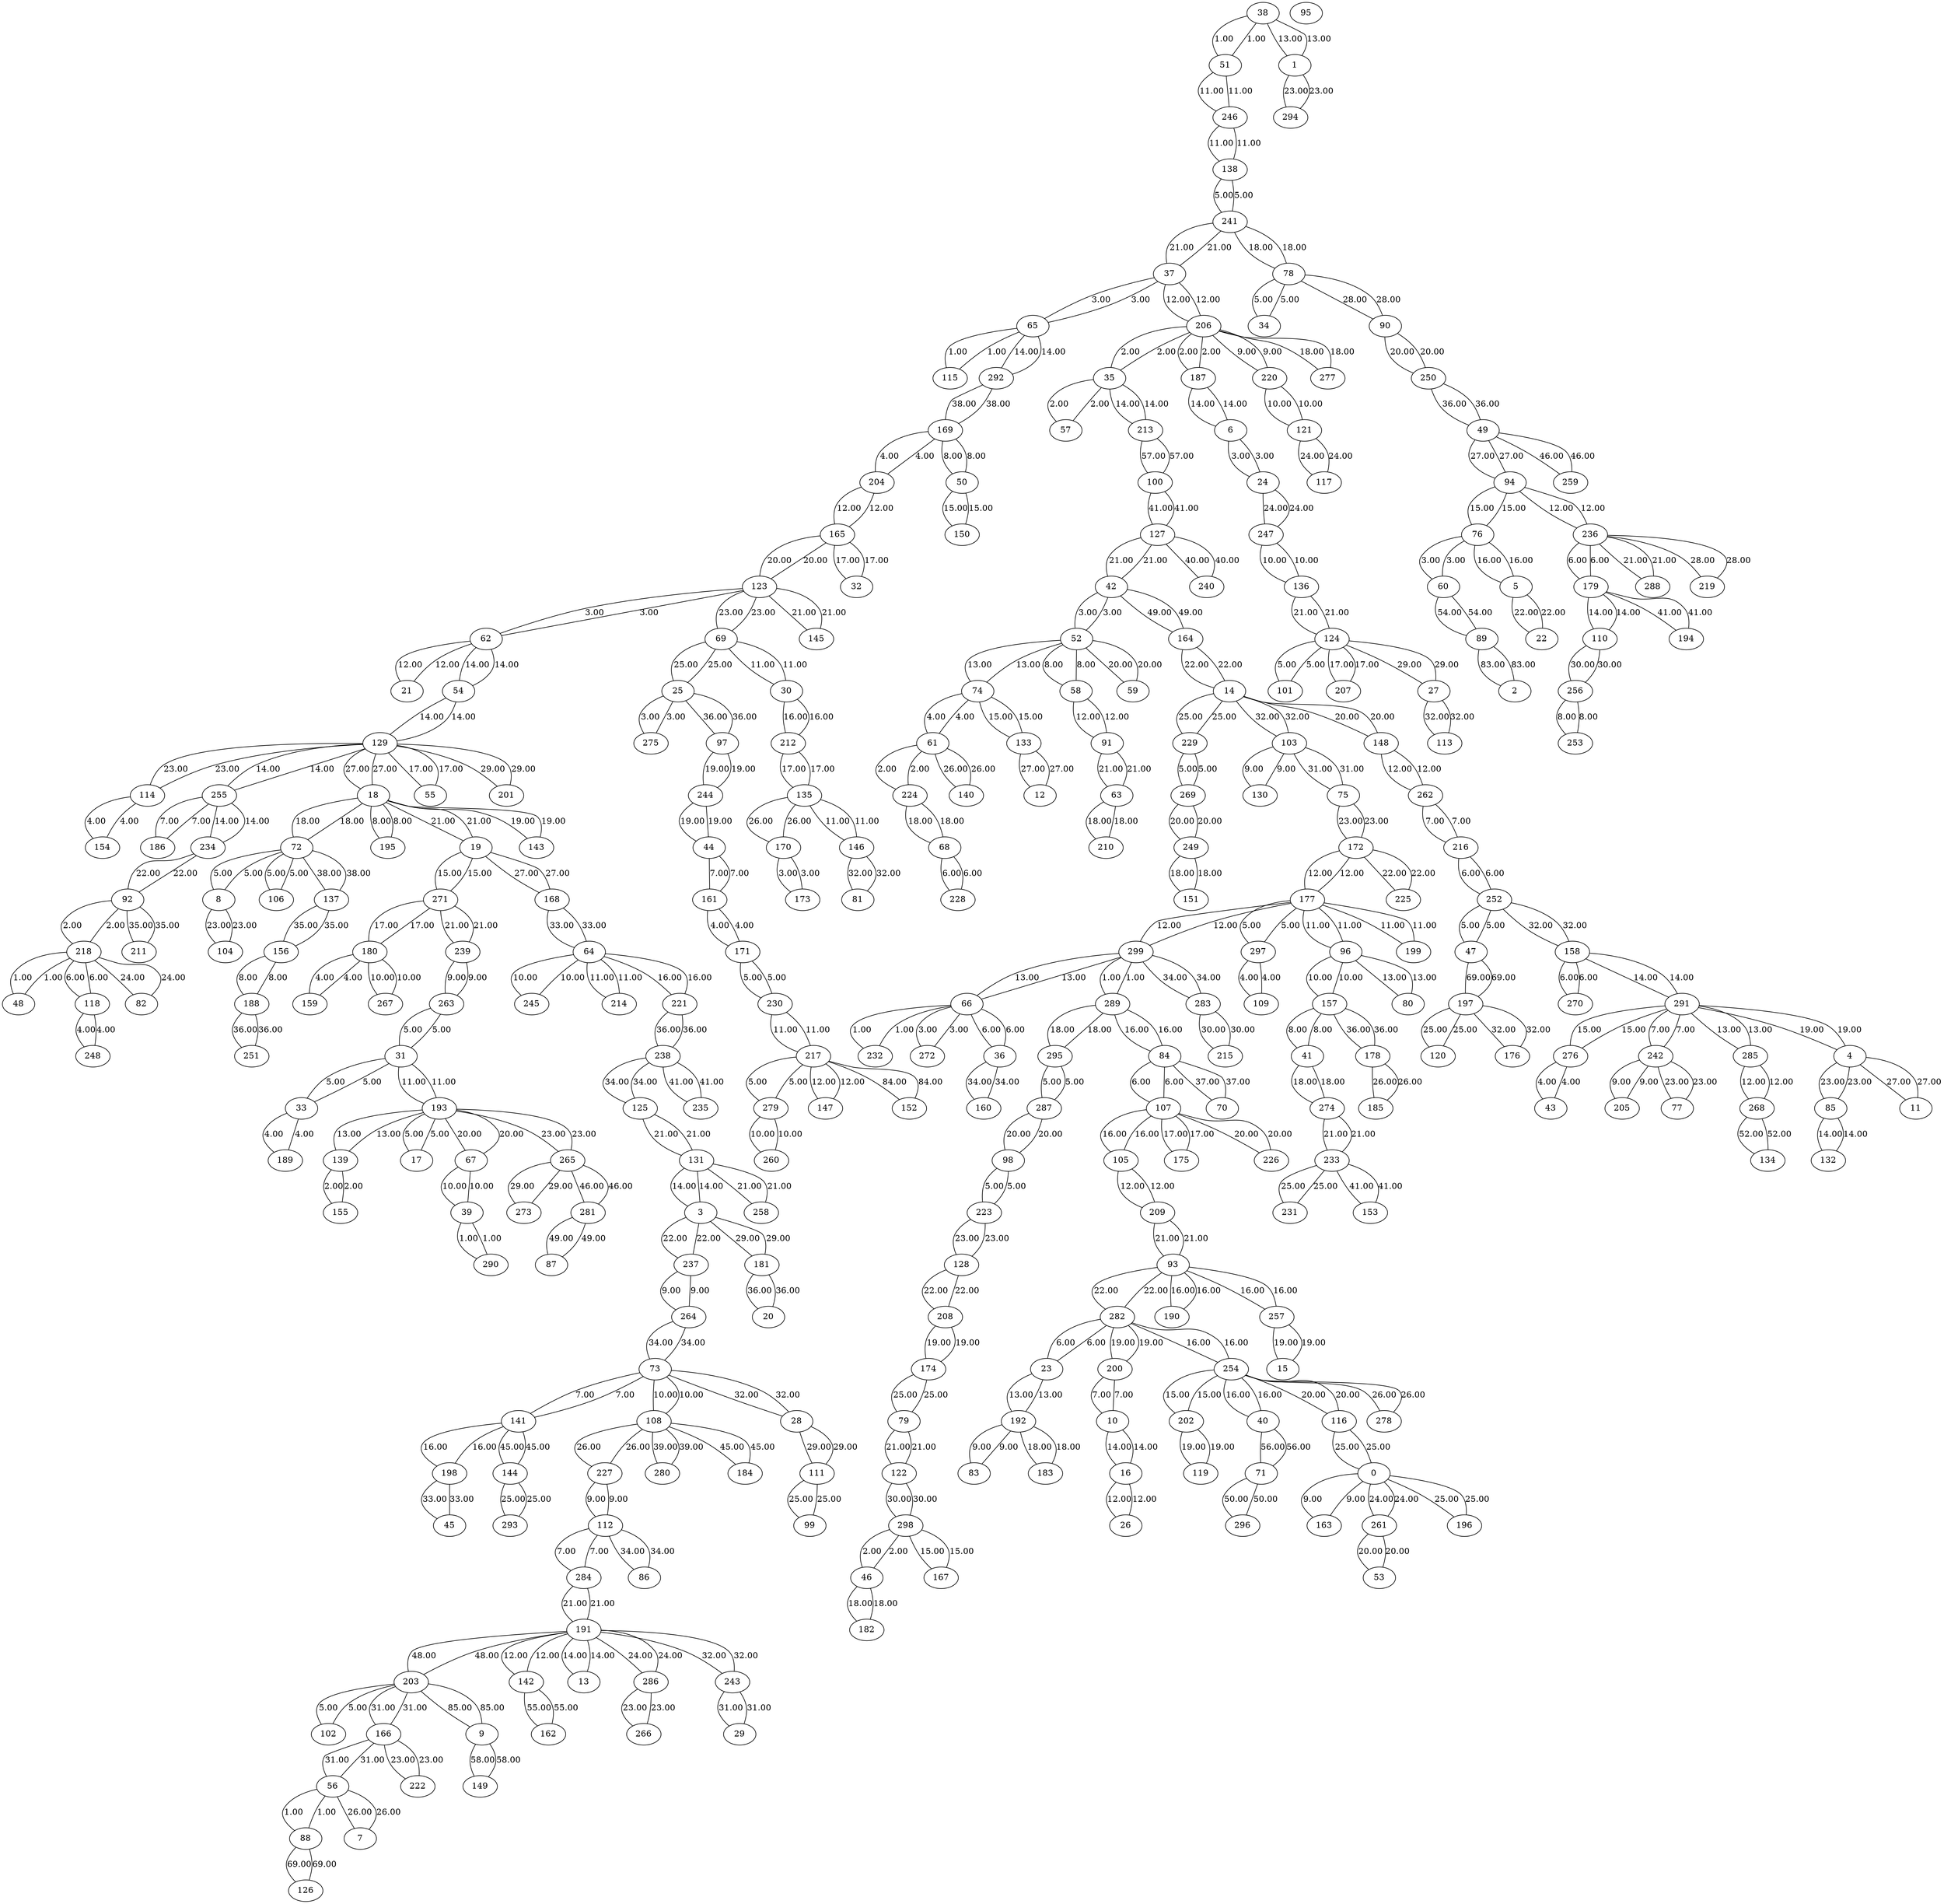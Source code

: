 graph sample {
38 -- 51 [label=1.00];
51 -- 38 [label=1.00];
39 -- 290 [label=1.00];
290 -- 39 [label=1.00];
48 -- 218 [label=1.00];
218 -- 48 [label=1.00];
56 -- 88 [label=1.00];
88 -- 56 [label=1.00];
65 -- 115 [label=1.00];
115 -- 65 [label=1.00];
66 -- 232 [label=1.00];
232 -- 66 [label=1.00];
289 -- 299 [label=1.00];
299 -- 289 [label=1.00];
35 -- 57 [label=2.00];
57 -- 35 [label=2.00];
35 -- 206 [label=2.00];
206 -- 35 [label=2.00];
46 -- 298 [label=2.00];
298 -- 46 [label=2.00];
61 -- 224 [label=2.00];
224 -- 61 [label=2.00];
92 -- 218 [label=2.00];
218 -- 92 [label=2.00];
139 -- 155 [label=2.00];
155 -- 139 [label=2.00];
187 -- 206 [label=2.00];
206 -- 187 [label=2.00];
6 -- 24 [label=3.00];
24 -- 6 [label=3.00];
25 -- 275 [label=3.00];
275 -- 25 [label=3.00];
37 -- 65 [label=3.00];
65 -- 37 [label=3.00];
42 -- 52 [label=3.00];
52 -- 42 [label=3.00];
60 -- 76 [label=3.00];
76 -- 60 [label=3.00];
62 -- 123 [label=3.00];
123 -- 62 [label=3.00];
66 -- 272 [label=3.00];
272 -- 66 [label=3.00];
170 -- 173 [label=3.00];
173 -- 170 [label=3.00];
33 -- 189 [label=4.00];
189 -- 33 [label=4.00];
43 -- 276 [label=4.00];
276 -- 43 [label=4.00];
61 -- 74 [label=4.00];
74 -- 61 [label=4.00];
109 -- 297 [label=4.00];
297 -- 109 [label=4.00];
114 -- 154 [label=4.00];
154 -- 114 [label=4.00];
118 -- 248 [label=4.00];
248 -- 118 [label=4.00];
159 -- 180 [label=4.00];
180 -- 159 [label=4.00];
161 -- 171 [label=4.00];
171 -- 161 [label=4.00];
169 -- 204 [label=4.00];
204 -- 169 [label=4.00];
8 -- 72 [label=5.00];
72 -- 8 [label=5.00];
17 -- 193 [label=5.00];
193 -- 17 [label=5.00];
31 -- 33 [label=5.00];
33 -- 31 [label=5.00];
31 -- 263 [label=5.00];
263 -- 31 [label=5.00];
34 -- 78 [label=5.00];
78 -- 34 [label=5.00];
47 -- 252 [label=5.00];
252 -- 47 [label=5.00];
72 -- 106 [label=5.00];
106 -- 72 [label=5.00];
98 -- 223 [label=5.00];
223 -- 98 [label=5.00];
101 -- 124 [label=5.00];
124 -- 101 [label=5.00];
102 -- 203 [label=5.00];
203 -- 102 [label=5.00];
138 -- 241 [label=5.00];
241 -- 138 [label=5.00];
171 -- 230 [label=5.00];
230 -- 171 [label=5.00];
177 -- 297 [label=5.00];
297 -- 177 [label=5.00];
217 -- 279 [label=5.00];
279 -- 217 [label=5.00];
229 -- 269 [label=5.00];
269 -- 229 [label=5.00];
287 -- 295 [label=5.00];
295 -- 287 [label=5.00];
23 -- 282 [label=6.00];
282 -- 23 [label=6.00];
36 -- 66 [label=6.00];
66 -- 36 [label=6.00];
68 -- 228 [label=6.00];
228 -- 68 [label=6.00];
84 -- 107 [label=6.00];
107 -- 84 [label=6.00];
118 -- 218 [label=6.00];
218 -- 118 [label=6.00];
158 -- 270 [label=6.00];
270 -- 158 [label=6.00];
179 -- 236 [label=6.00];
236 -- 179 [label=6.00];
216 -- 252 [label=6.00];
252 -- 216 [label=6.00];
10 -- 200 [label=7.00];
200 -- 10 [label=7.00];
44 -- 161 [label=7.00];
161 -- 44 [label=7.00];
73 -- 141 [label=7.00];
141 -- 73 [label=7.00];
112 -- 284 [label=7.00];
284 -- 112 [label=7.00];
186 -- 255 [label=7.00];
255 -- 186 [label=7.00];
216 -- 262 [label=7.00];
262 -- 216 [label=7.00];
242 -- 291 [label=7.00];
291 -- 242 [label=7.00];
18 -- 195 [label=8.00];
195 -- 18 [label=8.00];
41 -- 157 [label=8.00];
157 -- 41 [label=8.00];
50 -- 169 [label=8.00];
169 -- 50 [label=8.00];
52 -- 58 [label=8.00];
58 -- 52 [label=8.00];
156 -- 188 [label=8.00];
188 -- 156 [label=8.00];
253 -- 256 [label=8.00];
256 -- 253 [label=8.00];
0 -- 163 [label=9.00];
163 -- 0 [label=9.00];
83 -- 192 [label=9.00];
192 -- 83 [label=9.00];
103 -- 130 [label=9.00];
130 -- 103 [label=9.00];
112 -- 227 [label=9.00];
227 -- 112 [label=9.00];
205 -- 242 [label=9.00];
242 -- 205 [label=9.00];
206 -- 220 [label=9.00];
220 -- 206 [label=9.00];
237 -- 264 [label=9.00];
264 -- 237 [label=9.00];
239 -- 263 [label=9.00];
263 -- 239 [label=9.00];
39 -- 67 [label=10.00];
67 -- 39 [label=10.00];
64 -- 245 [label=10.00];
245 -- 64 [label=10.00];
73 -- 108 [label=10.00];
108 -- 73 [label=10.00];
96 -- 157 [label=10.00];
157 -- 96 [label=10.00];
121 -- 220 [label=10.00];
220 -- 121 [label=10.00];
136 -- 247 [label=10.00];
247 -- 136 [label=10.00];
180 -- 267 [label=10.00];
267 -- 180 [label=10.00];
260 -- 279 [label=10.00];
279 -- 260 [label=10.00];
30 -- 69 [label=11.00];
69 -- 30 [label=11.00];
31 -- 193 [label=11.00];
193 -- 31 [label=11.00];
51 -- 246 [label=11.00];
246 -- 51 [label=11.00];
64 -- 214 [label=11.00];
214 -- 64 [label=11.00];
96 -- 177 [label=11.00];
177 -- 96 [label=11.00];
135 -- 146 [label=11.00];
146 -- 135 [label=11.00];
138 -- 246 [label=11.00];
246 -- 138 [label=11.00];
177 -- 199 [label=11.00];
199 -- 177 [label=11.00];
217 -- 230 [label=11.00];
230 -- 217 [label=11.00];
16 -- 26 [label=12.00];
26 -- 16 [label=12.00];
21 -- 62 [label=12.00];
62 -- 21 [label=12.00];
37 -- 206 [label=12.00];
206 -- 37 [label=12.00];
58 -- 91 [label=12.00];
91 -- 58 [label=12.00];
94 -- 236 [label=12.00];
236 -- 94 [label=12.00];
105 -- 209 [label=12.00];
209 -- 105 [label=12.00];
142 -- 191 [label=12.00];
191 -- 142 [label=12.00];
147 -- 217 [label=12.00];
217 -- 147 [label=12.00];
148 -- 262 [label=12.00];
262 -- 148 [label=12.00];
165 -- 204 [label=12.00];
204 -- 165 [label=12.00];
172 -- 177 [label=12.00];
177 -- 172 [label=12.00];
177 -- 299 [label=12.00];
299 -- 177 [label=12.00];
268 -- 285 [label=12.00];
285 -- 268 [label=12.00];
1 -- 38 [label=13.00];
38 -- 1 [label=13.00];
23 -- 192 [label=13.00];
192 -- 23 [label=13.00];
52 -- 74 [label=13.00];
74 -- 52 [label=13.00];
66 -- 299 [label=13.00];
299 -- 66 [label=13.00];
80 -- 96 [label=13.00];
96 -- 80 [label=13.00];
139 -- 193 [label=13.00];
193 -- 139 [label=13.00];
285 -- 291 [label=13.00];
291 -- 285 [label=13.00];
3 -- 131 [label=14.00];
131 -- 3 [label=14.00];
6 -- 187 [label=14.00];
187 -- 6 [label=14.00];
10 -- 16 [label=14.00];
16 -- 10 [label=14.00];
13 -- 191 [label=14.00];
191 -- 13 [label=14.00];
35 -- 213 [label=14.00];
213 -- 35 [label=14.00];
54 -- 62 [label=14.00];
62 -- 54 [label=14.00];
54 -- 129 [label=14.00];
129 -- 54 [label=14.00];
65 -- 292 [label=14.00];
292 -- 65 [label=14.00];
85 -- 132 [label=14.00];
132 -- 85 [label=14.00];
110 -- 179 [label=14.00];
179 -- 110 [label=14.00];
129 -- 255 [label=14.00];
255 -- 129 [label=14.00];
158 -- 291 [label=14.00];
291 -- 158 [label=14.00];
234 -- 255 [label=14.00];
255 -- 234 [label=14.00];
19 -- 271 [label=15.00];
271 -- 19 [label=15.00];
50 -- 150 [label=15.00];
150 -- 50 [label=15.00];
74 -- 133 [label=15.00];
133 -- 74 [label=15.00];
76 -- 94 [label=15.00];
94 -- 76 [label=15.00];
167 -- 298 [label=15.00];
298 -- 167 [label=15.00];
202 -- 254 [label=15.00];
254 -- 202 [label=15.00];
276 -- 291 [label=15.00];
291 -- 276 [label=15.00];
5 -- 76 [label=16.00];
76 -- 5 [label=16.00];
30 -- 212 [label=16.00];
212 -- 30 [label=16.00];
40 -- 254 [label=16.00];
254 -- 40 [label=16.00];
64 -- 221 [label=16.00];
221 -- 64 [label=16.00];
84 -- 289 [label=16.00];
289 -- 84 [label=16.00];
93 -- 190 [label=16.00];
190 -- 93 [label=16.00];
93 -- 257 [label=16.00];
257 -- 93 [label=16.00];
105 -- 107 [label=16.00];
107 -- 105 [label=16.00];
141 -- 198 [label=16.00];
198 -- 141 [label=16.00];
254 -- 282 [label=16.00];
282 -- 254 [label=16.00];
32 -- 165 [label=17.00];
165 -- 32 [label=17.00];
55 -- 129 [label=17.00];
129 -- 55 [label=17.00];
107 -- 175 [label=17.00];
175 -- 107 [label=17.00];
124 -- 207 [label=17.00];
207 -- 124 [label=17.00];
135 -- 212 [label=17.00];
212 -- 135 [label=17.00];
180 -- 271 [label=17.00];
271 -- 180 [label=17.00];
18 -- 72 [label=18.00];
72 -- 18 [label=18.00];
41 -- 274 [label=18.00];
274 -- 41 [label=18.00];
46 -- 182 [label=18.00];
182 -- 46 [label=18.00];
63 -- 210 [label=18.00];
210 -- 63 [label=18.00];
68 -- 224 [label=18.00];
224 -- 68 [label=18.00];
78 -- 241 [label=18.00];
241 -- 78 [label=18.00];
151 -- 249 [label=18.00];
249 -- 151 [label=18.00];
183 -- 192 [label=18.00];
192 -- 183 [label=18.00];
206 -- 277 [label=18.00];
277 -- 206 [label=18.00];
289 -- 295 [label=18.00];
295 -- 289 [label=18.00];
4 -- 291 [label=19.00];
291 -- 4 [label=19.00];
15 -- 257 [label=19.00];
257 -- 15 [label=19.00];
18 -- 143 [label=19.00];
143 -- 18 [label=19.00];
44 -- 244 [label=19.00];
244 -- 44 [label=19.00];
97 -- 244 [label=19.00];
244 -- 97 [label=19.00];
119 -- 202 [label=19.00];
202 -- 119 [label=19.00];
174 -- 208 [label=19.00];
208 -- 174 [label=19.00];
200 -- 282 [label=19.00];
282 -- 200 [label=19.00];
14 -- 148 [label=20.00];
148 -- 14 [label=20.00];
52 -- 59 [label=20.00];
59 -- 52 [label=20.00];
53 -- 261 [label=20.00];
261 -- 53 [label=20.00];
67 -- 193 [label=20.00];
193 -- 67 [label=20.00];
90 -- 250 [label=20.00];
250 -- 90 [label=20.00];
98 -- 287 [label=20.00];
287 -- 98 [label=20.00];
107 -- 226 [label=20.00];
226 -- 107 [label=20.00];
116 -- 254 [label=20.00];
254 -- 116 [label=20.00];
123 -- 165 [label=20.00];
165 -- 123 [label=20.00];
249 -- 269 [label=20.00];
269 -- 249 [label=20.00];
18 -- 19 [label=21.00];
19 -- 18 [label=21.00];
37 -- 241 [label=21.00];
241 -- 37 [label=21.00];
42 -- 127 [label=21.00];
127 -- 42 [label=21.00];
63 -- 91 [label=21.00];
91 -- 63 [label=21.00];
79 -- 122 [label=21.00];
122 -- 79 [label=21.00];
93 -- 209 [label=21.00];
209 -- 93 [label=21.00];
123 -- 145 [label=21.00];
145 -- 123 [label=21.00];
124 -- 136 [label=21.00];
136 -- 124 [label=21.00];
125 -- 131 [label=21.00];
131 -- 125 [label=21.00];
131 -- 258 [label=21.00];
258 -- 131 [label=21.00];
191 -- 284 [label=21.00];
284 -- 191 [label=21.00];
233 -- 274 [label=21.00];
274 -- 233 [label=21.00];
236 -- 288 [label=21.00];
288 -- 236 [label=21.00];
239 -- 271 [label=21.00];
271 -- 239 [label=21.00];
3 -- 237 [label=22.00];
237 -- 3 [label=22.00];
5 -- 22 [label=22.00];
22 -- 5 [label=22.00];
14 -- 164 [label=22.00];
164 -- 14 [label=22.00];
92 -- 234 [label=22.00];
234 -- 92 [label=22.00];
93 -- 282 [label=22.00];
282 -- 93 [label=22.00];
128 -- 208 [label=22.00];
208 -- 128 [label=22.00];
172 -- 225 [label=22.00];
225 -- 172 [label=22.00];
1 -- 294 [label=23.00];
294 -- 1 [label=23.00];
4 -- 85 [label=23.00];
85 -- 4 [label=23.00];
8 -- 104 [label=23.00];
104 -- 8 [label=23.00];
69 -- 123 [label=23.00];
123 -- 69 [label=23.00];
75 -- 172 [label=23.00];
172 -- 75 [label=23.00];
77 -- 242 [label=23.00];
242 -- 77 [label=23.00];
114 -- 129 [label=23.00];
129 -- 114 [label=23.00];
128 -- 223 [label=23.00];
223 -- 128 [label=23.00];
166 -- 222 [label=23.00];
222 -- 166 [label=23.00];
193 -- 265 [label=23.00];
265 -- 193 [label=23.00];
266 -- 286 [label=23.00];
286 -- 266 [label=23.00];
0 -- 261 [label=24.00];
261 -- 0 [label=24.00];
24 -- 247 [label=24.00];
247 -- 24 [label=24.00];
82 -- 218 [label=24.00];
218 -- 82 [label=24.00];
117 -- 121 [label=24.00];
121 -- 117 [label=24.00];
191 -- 286 [label=24.00];
286 -- 191 [label=24.00];
0 -- 116 [label=25.00];
116 -- 0 [label=25.00];
0 -- 196 [label=25.00];
196 -- 0 [label=25.00];
14 -- 229 [label=25.00];
229 -- 14 [label=25.00];
25 -- 69 [label=25.00];
69 -- 25 [label=25.00];
79 -- 174 [label=25.00];
174 -- 79 [label=25.00];
99 -- 111 [label=25.00];
111 -- 99 [label=25.00];
120 -- 197 [label=25.00];
197 -- 120 [label=25.00];
144 -- 293 [label=25.00];
293 -- 144 [label=25.00];
231 -- 233 [label=25.00];
233 -- 231 [label=25.00];
7 -- 56 [label=26.00];
56 -- 7 [label=26.00];
61 -- 140 [label=26.00];
140 -- 61 [label=26.00];
108 -- 227 [label=26.00];
227 -- 108 [label=26.00];
135 -- 170 [label=26.00];
170 -- 135 [label=26.00];
178 -- 185 [label=26.00];
185 -- 178 [label=26.00];
254 -- 278 [label=26.00];
278 -- 254 [label=26.00];
4 -- 11 [label=27.00];
11 -- 4 [label=27.00];
12 -- 133 [label=27.00];
133 -- 12 [label=27.00];
18 -- 129 [label=27.00];
129 -- 18 [label=27.00];
19 -- 168 [label=27.00];
168 -- 19 [label=27.00];
49 -- 94 [label=27.00];
94 -- 49 [label=27.00];
78 -- 90 [label=28.00];
90 -- 78 [label=28.00];
219 -- 236 [label=28.00];
236 -- 219 [label=28.00];
3 -- 181 [label=29.00];
181 -- 3 [label=29.00];
27 -- 124 [label=29.00];
124 -- 27 [label=29.00];
28 -- 111 [label=29.00];
111 -- 28 [label=29.00];
129 -- 201 [label=29.00];
201 -- 129 [label=29.00];
265 -- 273 [label=29.00];
273 -- 265 [label=29.00];
110 -- 256 [label=30.00];
256 -- 110 [label=30.00];
122 -- 298 [label=30.00];
298 -- 122 [label=30.00];
215 -- 283 [label=30.00];
283 -- 215 [label=30.00];
29 -- 243 [label=31.00];
243 -- 29 [label=31.00];
56 -- 166 [label=31.00];
166 -- 56 [label=31.00];
75 -- 103 [label=31.00];
103 -- 75 [label=31.00];
166 -- 203 [label=31.00];
203 -- 166 [label=31.00];
14 -- 103 [label=32.00];
103 -- 14 [label=32.00];
27 -- 113 [label=32.00];
113 -- 27 [label=32.00];
28 -- 73 [label=32.00];
73 -- 28 [label=32.00];
81 -- 146 [label=32.00];
146 -- 81 [label=32.00];
158 -- 252 [label=32.00];
252 -- 158 [label=32.00];
176 -- 197 [label=32.00];
197 -- 176 [label=32.00];
191 -- 243 [label=32.00];
243 -- 191 [label=32.00];
45 -- 198 [label=33.00];
198 -- 45 [label=33.00];
64 -- 168 [label=33.00];
168 -- 64 [label=33.00];
36 -- 160 [label=34.00];
160 -- 36 [label=34.00];
73 -- 264 [label=34.00];
264 -- 73 [label=34.00];
86 -- 112 [label=34.00];
112 -- 86 [label=34.00];
125 -- 238 [label=34.00];
238 -- 125 [label=34.00];
283 -- 299 [label=34.00];
299 -- 283 [label=34.00];
92 -- 211 [label=35.00];
211 -- 92 [label=35.00];
137 -- 156 [label=35.00];
156 -- 137 [label=35.00];
20 -- 181 [label=36.00];
181 -- 20 [label=36.00];
25 -- 97 [label=36.00];
97 -- 25 [label=36.00];
49 -- 250 [label=36.00];
250 -- 49 [label=36.00];
157 -- 178 [label=36.00];
178 -- 157 [label=36.00];
188 -- 251 [label=36.00];
251 -- 188 [label=36.00];
221 -- 238 [label=36.00];
238 -- 221 [label=36.00];
70 -- 84 [label=37.00];
84 -- 70 [label=37.00];
72 -- 137 [label=38.00];
137 -- 72 [label=38.00];
169 -- 292 [label=38.00];
292 -- 169 [label=38.00];
108 -- 280 [label=39.00];
280 -- 108 [label=39.00];
127 -- 240 [label=40.00];
240 -- 127 [label=40.00];
100 -- 127 [label=41.00];
127 -- 100 [label=41.00];
153 -- 233 [label=41.00];
233 -- 153 [label=41.00];
179 -- 194 [label=41.00];
194 -- 179 [label=41.00];
235 -- 238 [label=41.00];
238 -- 235 [label=41.00];
108 -- 184 [label=45.00];
184 -- 108 [label=45.00];
141 -- 144 [label=45.00];
144 -- 141 [label=45.00];
49 -- 259 [label=46.00];
259 -- 49 [label=46.00];
265 -- 281 [label=46.00];
281 -- 265 [label=46.00];
191 -- 203 [label=48.00];
203 -- 191 [label=48.00];
42 -- 164 [label=49.00];
164 -- 42 [label=49.00];
87 -- 281 [label=49.00];
281 -- 87 [label=49.00];
71 -- 296 [label=50.00];
296 -- 71 [label=50.00];
134 -- 268 [label=52.00];
268 -- 134 [label=52.00];
60 -- 89 [label=54.00];
89 -- 60 [label=54.00];
142 -- 162 [label=55.00];
162 -- 142 [label=55.00];
40 -- 71 [label=56.00];
71 -- 40 [label=56.00];
100 -- 213 [label=57.00];
213 -- 100 [label=57.00];
9 -- 149 [label=58.00];
149 -- 9 [label=58.00];
47 -- 197 [label=69.00];
197 -- 47 [label=69.00];
88 -- 126 [label=69.00];
126 -- 88 [label=69.00];
2 -- 89 [label=83.00];
89 -- 2 [label=83.00];
152 -- 217 [label=84.00];
217 -- 152 [label=84.00];
9 -- 203 [label=85.00];
203 -- 9 [label=85.00];
95;
}